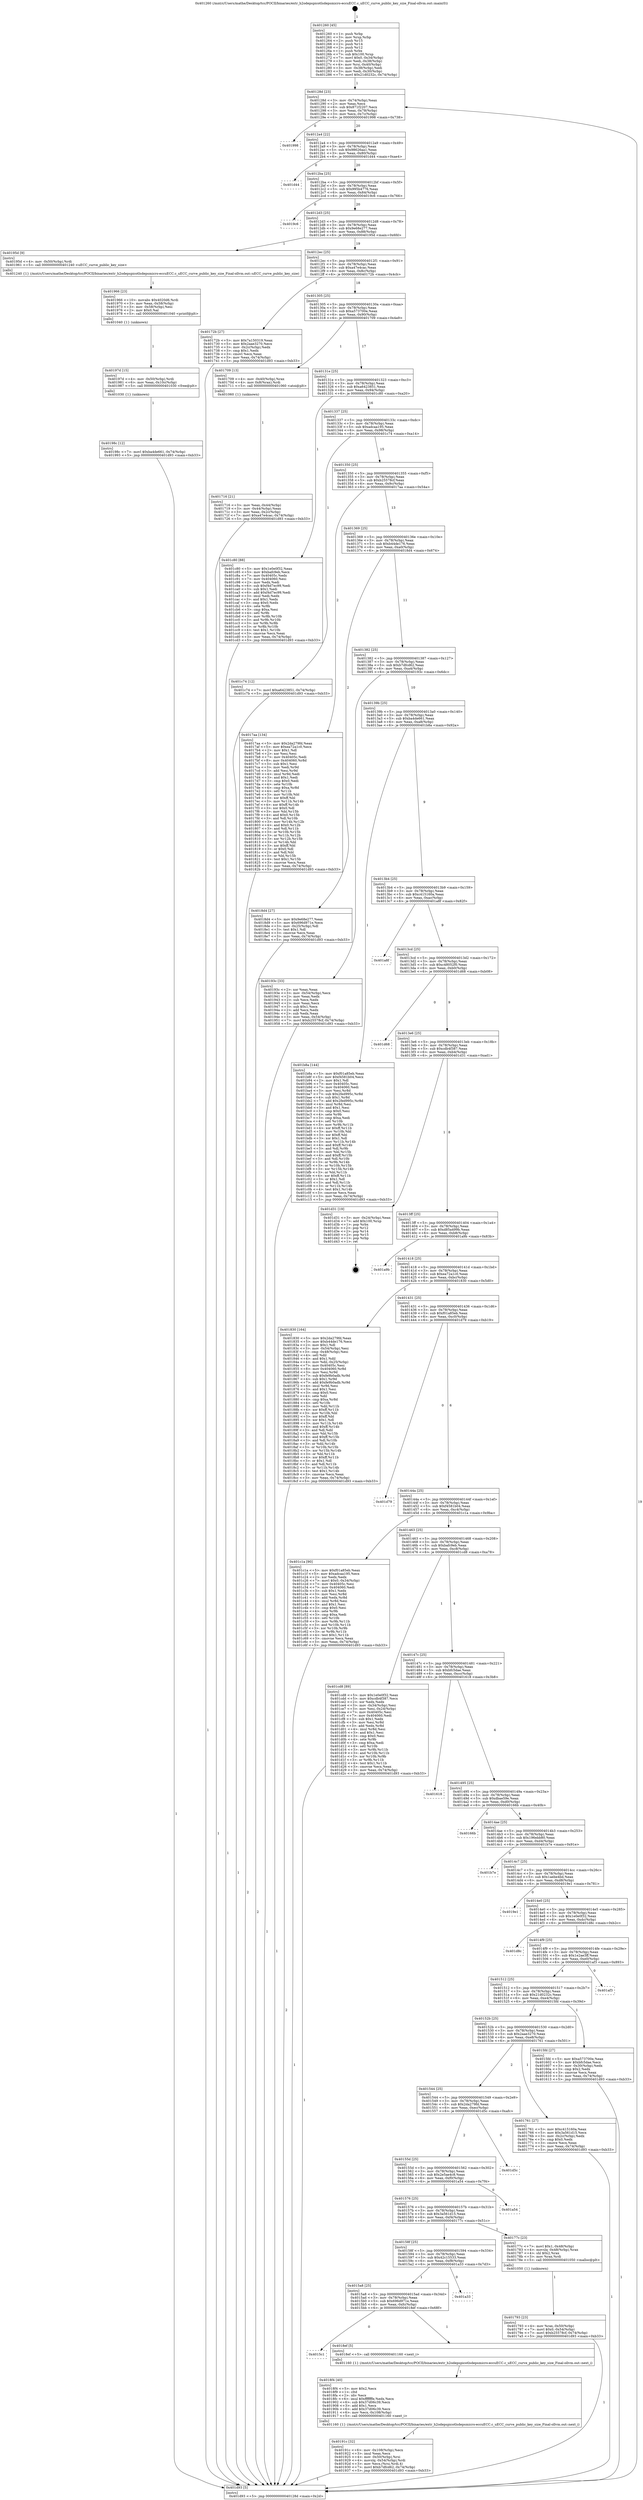 digraph "0x401260" {
  label = "0x401260 (/mnt/c/Users/mathe/Desktop/tcc/POCII/binaries/extr_h2odepspicotlsdepsmicro-eccuECC.c_uECC_curve_public_key_size_Final-ollvm.out::main(0))"
  labelloc = "t"
  node[shape=record]

  Entry [label="",width=0.3,height=0.3,shape=circle,fillcolor=black,style=filled]
  "0x40128d" [label="{
     0x40128d [23]\l
     | [instrs]\l
     &nbsp;&nbsp;0x40128d \<+3\>: mov -0x74(%rbp),%eax\l
     &nbsp;&nbsp;0x401290 \<+2\>: mov %eax,%ecx\l
     &nbsp;&nbsp;0x401292 \<+6\>: sub $0x871f2207,%ecx\l
     &nbsp;&nbsp;0x401298 \<+3\>: mov %eax,-0x78(%rbp)\l
     &nbsp;&nbsp;0x40129b \<+3\>: mov %ecx,-0x7c(%rbp)\l
     &nbsp;&nbsp;0x40129e \<+6\>: je 0000000000401998 \<main+0x738\>\l
  }"]
  "0x401998" [label="{
     0x401998\l
  }", style=dashed]
  "0x4012a4" [label="{
     0x4012a4 [22]\l
     | [instrs]\l
     &nbsp;&nbsp;0x4012a4 \<+5\>: jmp 00000000004012a9 \<main+0x49\>\l
     &nbsp;&nbsp;0x4012a9 \<+3\>: mov -0x78(%rbp),%eax\l
     &nbsp;&nbsp;0x4012ac \<+5\>: sub $0x98626aa1,%eax\l
     &nbsp;&nbsp;0x4012b1 \<+3\>: mov %eax,-0x80(%rbp)\l
     &nbsp;&nbsp;0x4012b4 \<+6\>: je 0000000000401d44 \<main+0xae4\>\l
  }"]
  Exit [label="",width=0.3,height=0.3,shape=circle,fillcolor=black,style=filled,peripheries=2]
  "0x401d44" [label="{
     0x401d44\l
  }", style=dashed]
  "0x4012ba" [label="{
     0x4012ba [25]\l
     | [instrs]\l
     &nbsp;&nbsp;0x4012ba \<+5\>: jmp 00000000004012bf \<main+0x5f\>\l
     &nbsp;&nbsp;0x4012bf \<+3\>: mov -0x78(%rbp),%eax\l
     &nbsp;&nbsp;0x4012c2 \<+5\>: sub $0x995b4776,%eax\l
     &nbsp;&nbsp;0x4012c7 \<+6\>: mov %eax,-0x84(%rbp)\l
     &nbsp;&nbsp;0x4012cd \<+6\>: je 00000000004019c6 \<main+0x766\>\l
  }"]
  "0x40198c" [label="{
     0x40198c [12]\l
     | [instrs]\l
     &nbsp;&nbsp;0x40198c \<+7\>: movl $0xba4de661,-0x74(%rbp)\l
     &nbsp;&nbsp;0x401993 \<+5\>: jmp 0000000000401d93 \<main+0xb33\>\l
  }"]
  "0x4019c6" [label="{
     0x4019c6\l
  }", style=dashed]
  "0x4012d3" [label="{
     0x4012d3 [25]\l
     | [instrs]\l
     &nbsp;&nbsp;0x4012d3 \<+5\>: jmp 00000000004012d8 \<main+0x78\>\l
     &nbsp;&nbsp;0x4012d8 \<+3\>: mov -0x78(%rbp),%eax\l
     &nbsp;&nbsp;0x4012db \<+5\>: sub $0x9e68e277,%eax\l
     &nbsp;&nbsp;0x4012e0 \<+6\>: mov %eax,-0x88(%rbp)\l
     &nbsp;&nbsp;0x4012e6 \<+6\>: je 000000000040195d \<main+0x6fd\>\l
  }"]
  "0x40197d" [label="{
     0x40197d [15]\l
     | [instrs]\l
     &nbsp;&nbsp;0x40197d \<+4\>: mov -0x50(%rbp),%rdi\l
     &nbsp;&nbsp;0x401981 \<+6\>: mov %eax,-0x10c(%rbp)\l
     &nbsp;&nbsp;0x401987 \<+5\>: call 0000000000401030 \<free@plt\>\l
     | [calls]\l
     &nbsp;&nbsp;0x401030 \{1\} (unknown)\l
  }"]
  "0x40195d" [label="{
     0x40195d [9]\l
     | [instrs]\l
     &nbsp;&nbsp;0x40195d \<+4\>: mov -0x50(%rbp),%rdi\l
     &nbsp;&nbsp;0x401961 \<+5\>: call 0000000000401240 \<uECC_curve_public_key_size\>\l
     | [calls]\l
     &nbsp;&nbsp;0x401240 \{1\} (/mnt/c/Users/mathe/Desktop/tcc/POCII/binaries/extr_h2odepspicotlsdepsmicro-eccuECC.c_uECC_curve_public_key_size_Final-ollvm.out::uECC_curve_public_key_size)\l
  }"]
  "0x4012ec" [label="{
     0x4012ec [25]\l
     | [instrs]\l
     &nbsp;&nbsp;0x4012ec \<+5\>: jmp 00000000004012f1 \<main+0x91\>\l
     &nbsp;&nbsp;0x4012f1 \<+3\>: mov -0x78(%rbp),%eax\l
     &nbsp;&nbsp;0x4012f4 \<+5\>: sub $0xa47e4cac,%eax\l
     &nbsp;&nbsp;0x4012f9 \<+6\>: mov %eax,-0x8c(%rbp)\l
     &nbsp;&nbsp;0x4012ff \<+6\>: je 000000000040172b \<main+0x4cb\>\l
  }"]
  "0x401966" [label="{
     0x401966 [23]\l
     | [instrs]\l
     &nbsp;&nbsp;0x401966 \<+10\>: movabs $0x4020d6,%rdi\l
     &nbsp;&nbsp;0x401970 \<+3\>: mov %eax,-0x58(%rbp)\l
     &nbsp;&nbsp;0x401973 \<+3\>: mov -0x58(%rbp),%esi\l
     &nbsp;&nbsp;0x401976 \<+2\>: mov $0x0,%al\l
     &nbsp;&nbsp;0x401978 \<+5\>: call 0000000000401040 \<printf@plt\>\l
     | [calls]\l
     &nbsp;&nbsp;0x401040 \{1\} (unknown)\l
  }"]
  "0x40172b" [label="{
     0x40172b [27]\l
     | [instrs]\l
     &nbsp;&nbsp;0x40172b \<+5\>: mov $0x7a150319,%eax\l
     &nbsp;&nbsp;0x401730 \<+5\>: mov $0x2aae3270,%ecx\l
     &nbsp;&nbsp;0x401735 \<+3\>: mov -0x2c(%rbp),%edx\l
     &nbsp;&nbsp;0x401738 \<+3\>: cmp $0x1,%edx\l
     &nbsp;&nbsp;0x40173b \<+3\>: cmovl %ecx,%eax\l
     &nbsp;&nbsp;0x40173e \<+3\>: mov %eax,-0x74(%rbp)\l
     &nbsp;&nbsp;0x401741 \<+5\>: jmp 0000000000401d93 \<main+0xb33\>\l
  }"]
  "0x401305" [label="{
     0x401305 [25]\l
     | [instrs]\l
     &nbsp;&nbsp;0x401305 \<+5\>: jmp 000000000040130a \<main+0xaa\>\l
     &nbsp;&nbsp;0x40130a \<+3\>: mov -0x78(%rbp),%eax\l
     &nbsp;&nbsp;0x40130d \<+5\>: sub $0xa573700e,%eax\l
     &nbsp;&nbsp;0x401312 \<+6\>: mov %eax,-0x90(%rbp)\l
     &nbsp;&nbsp;0x401318 \<+6\>: je 0000000000401709 \<main+0x4a9\>\l
  }"]
  "0x40191c" [label="{
     0x40191c [32]\l
     | [instrs]\l
     &nbsp;&nbsp;0x40191c \<+6\>: mov -0x108(%rbp),%ecx\l
     &nbsp;&nbsp;0x401922 \<+3\>: imul %eax,%ecx\l
     &nbsp;&nbsp;0x401925 \<+4\>: mov -0x50(%rbp),%rsi\l
     &nbsp;&nbsp;0x401929 \<+4\>: movslq -0x54(%rbp),%rdi\l
     &nbsp;&nbsp;0x40192d \<+3\>: mov %ecx,(%rsi,%rdi,4)\l
     &nbsp;&nbsp;0x401930 \<+7\>: movl $0xb7dfcd62,-0x74(%rbp)\l
     &nbsp;&nbsp;0x401937 \<+5\>: jmp 0000000000401d93 \<main+0xb33\>\l
  }"]
  "0x401709" [label="{
     0x401709 [13]\l
     | [instrs]\l
     &nbsp;&nbsp;0x401709 \<+4\>: mov -0x40(%rbp),%rax\l
     &nbsp;&nbsp;0x40170d \<+4\>: mov 0x8(%rax),%rdi\l
     &nbsp;&nbsp;0x401711 \<+5\>: call 0000000000401060 \<atoi@plt\>\l
     | [calls]\l
     &nbsp;&nbsp;0x401060 \{1\} (unknown)\l
  }"]
  "0x40131e" [label="{
     0x40131e [25]\l
     | [instrs]\l
     &nbsp;&nbsp;0x40131e \<+5\>: jmp 0000000000401323 \<main+0xc3\>\l
     &nbsp;&nbsp;0x401323 \<+3\>: mov -0x78(%rbp),%eax\l
     &nbsp;&nbsp;0x401326 \<+5\>: sub $0xa6423851,%eax\l
     &nbsp;&nbsp;0x40132b \<+6\>: mov %eax,-0x94(%rbp)\l
     &nbsp;&nbsp;0x401331 \<+6\>: je 0000000000401c80 \<main+0xa20\>\l
  }"]
  "0x4018f4" [label="{
     0x4018f4 [40]\l
     | [instrs]\l
     &nbsp;&nbsp;0x4018f4 \<+5\>: mov $0x2,%ecx\l
     &nbsp;&nbsp;0x4018f9 \<+1\>: cltd\l
     &nbsp;&nbsp;0x4018fa \<+2\>: idiv %ecx\l
     &nbsp;&nbsp;0x4018fc \<+6\>: imul $0xfffffffe,%edx,%ecx\l
     &nbsp;&nbsp;0x401902 \<+6\>: sub $0x37d06c39,%ecx\l
     &nbsp;&nbsp;0x401908 \<+3\>: add $0x1,%ecx\l
     &nbsp;&nbsp;0x40190b \<+6\>: add $0x37d06c39,%ecx\l
     &nbsp;&nbsp;0x401911 \<+6\>: mov %ecx,-0x108(%rbp)\l
     &nbsp;&nbsp;0x401917 \<+5\>: call 0000000000401160 \<next_i\>\l
     | [calls]\l
     &nbsp;&nbsp;0x401160 \{1\} (/mnt/c/Users/mathe/Desktop/tcc/POCII/binaries/extr_h2odepspicotlsdepsmicro-eccuECC.c_uECC_curve_public_key_size_Final-ollvm.out::next_i)\l
  }"]
  "0x401c80" [label="{
     0x401c80 [88]\l
     | [instrs]\l
     &nbsp;&nbsp;0x401c80 \<+5\>: mov $0x1e0e0f32,%eax\l
     &nbsp;&nbsp;0x401c85 \<+5\>: mov $0xbafc9eb,%ecx\l
     &nbsp;&nbsp;0x401c8a \<+7\>: mov 0x40405c,%edx\l
     &nbsp;&nbsp;0x401c91 \<+7\>: mov 0x404060,%esi\l
     &nbsp;&nbsp;0x401c98 \<+2\>: mov %edx,%edi\l
     &nbsp;&nbsp;0x401c9a \<+6\>: sub $0xf4d7ec99,%edi\l
     &nbsp;&nbsp;0x401ca0 \<+3\>: sub $0x1,%edi\l
     &nbsp;&nbsp;0x401ca3 \<+6\>: add $0xf4d7ec99,%edi\l
     &nbsp;&nbsp;0x401ca9 \<+3\>: imul %edi,%edx\l
     &nbsp;&nbsp;0x401cac \<+3\>: and $0x1,%edx\l
     &nbsp;&nbsp;0x401caf \<+3\>: cmp $0x0,%edx\l
     &nbsp;&nbsp;0x401cb2 \<+4\>: sete %r8b\l
     &nbsp;&nbsp;0x401cb6 \<+3\>: cmp $0xa,%esi\l
     &nbsp;&nbsp;0x401cb9 \<+4\>: setl %r9b\l
     &nbsp;&nbsp;0x401cbd \<+3\>: mov %r8b,%r10b\l
     &nbsp;&nbsp;0x401cc0 \<+3\>: and %r9b,%r10b\l
     &nbsp;&nbsp;0x401cc3 \<+3\>: xor %r9b,%r8b\l
     &nbsp;&nbsp;0x401cc6 \<+3\>: or %r8b,%r10b\l
     &nbsp;&nbsp;0x401cc9 \<+4\>: test $0x1,%r10b\l
     &nbsp;&nbsp;0x401ccd \<+3\>: cmovne %ecx,%eax\l
     &nbsp;&nbsp;0x401cd0 \<+3\>: mov %eax,-0x74(%rbp)\l
     &nbsp;&nbsp;0x401cd3 \<+5\>: jmp 0000000000401d93 \<main+0xb33\>\l
  }"]
  "0x401337" [label="{
     0x401337 [25]\l
     | [instrs]\l
     &nbsp;&nbsp;0x401337 \<+5\>: jmp 000000000040133c \<main+0xdc\>\l
     &nbsp;&nbsp;0x40133c \<+3\>: mov -0x78(%rbp),%eax\l
     &nbsp;&nbsp;0x40133f \<+5\>: sub $0xadcaa195,%eax\l
     &nbsp;&nbsp;0x401344 \<+6\>: mov %eax,-0x98(%rbp)\l
     &nbsp;&nbsp;0x40134a \<+6\>: je 0000000000401c74 \<main+0xa14\>\l
  }"]
  "0x4015c1" [label="{
     0x4015c1\l
  }", style=dashed]
  "0x401c74" [label="{
     0x401c74 [12]\l
     | [instrs]\l
     &nbsp;&nbsp;0x401c74 \<+7\>: movl $0xa6423851,-0x74(%rbp)\l
     &nbsp;&nbsp;0x401c7b \<+5\>: jmp 0000000000401d93 \<main+0xb33\>\l
  }"]
  "0x401350" [label="{
     0x401350 [25]\l
     | [instrs]\l
     &nbsp;&nbsp;0x401350 \<+5\>: jmp 0000000000401355 \<main+0xf5\>\l
     &nbsp;&nbsp;0x401355 \<+3\>: mov -0x78(%rbp),%eax\l
     &nbsp;&nbsp;0x401358 \<+5\>: sub $0xb25578cf,%eax\l
     &nbsp;&nbsp;0x40135d \<+6\>: mov %eax,-0x9c(%rbp)\l
     &nbsp;&nbsp;0x401363 \<+6\>: je 00000000004017aa \<main+0x54a\>\l
  }"]
  "0x4018ef" [label="{
     0x4018ef [5]\l
     | [instrs]\l
     &nbsp;&nbsp;0x4018ef \<+5\>: call 0000000000401160 \<next_i\>\l
     | [calls]\l
     &nbsp;&nbsp;0x401160 \{1\} (/mnt/c/Users/mathe/Desktop/tcc/POCII/binaries/extr_h2odepspicotlsdepsmicro-eccuECC.c_uECC_curve_public_key_size_Final-ollvm.out::next_i)\l
  }"]
  "0x4017aa" [label="{
     0x4017aa [134]\l
     | [instrs]\l
     &nbsp;&nbsp;0x4017aa \<+5\>: mov $0x2da279fd,%eax\l
     &nbsp;&nbsp;0x4017af \<+5\>: mov $0xea72a1c0,%ecx\l
     &nbsp;&nbsp;0x4017b4 \<+2\>: mov $0x1,%dl\l
     &nbsp;&nbsp;0x4017b6 \<+2\>: xor %esi,%esi\l
     &nbsp;&nbsp;0x4017b8 \<+7\>: mov 0x40405c,%edi\l
     &nbsp;&nbsp;0x4017bf \<+8\>: mov 0x404060,%r8d\l
     &nbsp;&nbsp;0x4017c7 \<+3\>: sub $0x1,%esi\l
     &nbsp;&nbsp;0x4017ca \<+3\>: mov %edi,%r9d\l
     &nbsp;&nbsp;0x4017cd \<+3\>: add %esi,%r9d\l
     &nbsp;&nbsp;0x4017d0 \<+4\>: imul %r9d,%edi\l
     &nbsp;&nbsp;0x4017d4 \<+3\>: and $0x1,%edi\l
     &nbsp;&nbsp;0x4017d7 \<+3\>: cmp $0x0,%edi\l
     &nbsp;&nbsp;0x4017da \<+4\>: sete %r10b\l
     &nbsp;&nbsp;0x4017de \<+4\>: cmp $0xa,%r8d\l
     &nbsp;&nbsp;0x4017e2 \<+4\>: setl %r11b\l
     &nbsp;&nbsp;0x4017e6 \<+3\>: mov %r10b,%bl\l
     &nbsp;&nbsp;0x4017e9 \<+3\>: xor $0xff,%bl\l
     &nbsp;&nbsp;0x4017ec \<+3\>: mov %r11b,%r14b\l
     &nbsp;&nbsp;0x4017ef \<+4\>: xor $0xff,%r14b\l
     &nbsp;&nbsp;0x4017f3 \<+3\>: xor $0x0,%dl\l
     &nbsp;&nbsp;0x4017f6 \<+3\>: mov %bl,%r15b\l
     &nbsp;&nbsp;0x4017f9 \<+4\>: and $0x0,%r15b\l
     &nbsp;&nbsp;0x4017fd \<+3\>: and %dl,%r10b\l
     &nbsp;&nbsp;0x401800 \<+3\>: mov %r14b,%r12b\l
     &nbsp;&nbsp;0x401803 \<+4\>: and $0x0,%r12b\l
     &nbsp;&nbsp;0x401807 \<+3\>: and %dl,%r11b\l
     &nbsp;&nbsp;0x40180a \<+3\>: or %r10b,%r15b\l
     &nbsp;&nbsp;0x40180d \<+3\>: or %r11b,%r12b\l
     &nbsp;&nbsp;0x401810 \<+3\>: xor %r12b,%r15b\l
     &nbsp;&nbsp;0x401813 \<+3\>: or %r14b,%bl\l
     &nbsp;&nbsp;0x401816 \<+3\>: xor $0xff,%bl\l
     &nbsp;&nbsp;0x401819 \<+3\>: or $0x0,%dl\l
     &nbsp;&nbsp;0x40181c \<+2\>: and %dl,%bl\l
     &nbsp;&nbsp;0x40181e \<+3\>: or %bl,%r15b\l
     &nbsp;&nbsp;0x401821 \<+4\>: test $0x1,%r15b\l
     &nbsp;&nbsp;0x401825 \<+3\>: cmovne %ecx,%eax\l
     &nbsp;&nbsp;0x401828 \<+3\>: mov %eax,-0x74(%rbp)\l
     &nbsp;&nbsp;0x40182b \<+5\>: jmp 0000000000401d93 \<main+0xb33\>\l
  }"]
  "0x401369" [label="{
     0x401369 [25]\l
     | [instrs]\l
     &nbsp;&nbsp;0x401369 \<+5\>: jmp 000000000040136e \<main+0x10e\>\l
     &nbsp;&nbsp;0x40136e \<+3\>: mov -0x78(%rbp),%eax\l
     &nbsp;&nbsp;0x401371 \<+5\>: sub $0xb44de176,%eax\l
     &nbsp;&nbsp;0x401376 \<+6\>: mov %eax,-0xa0(%rbp)\l
     &nbsp;&nbsp;0x40137c \<+6\>: je 00000000004018d4 \<main+0x674\>\l
  }"]
  "0x4015a8" [label="{
     0x4015a8 [25]\l
     | [instrs]\l
     &nbsp;&nbsp;0x4015a8 \<+5\>: jmp 00000000004015ad \<main+0x34d\>\l
     &nbsp;&nbsp;0x4015ad \<+3\>: mov -0x78(%rbp),%eax\l
     &nbsp;&nbsp;0x4015b0 \<+5\>: sub $0x696d971e,%eax\l
     &nbsp;&nbsp;0x4015b5 \<+6\>: mov %eax,-0xfc(%rbp)\l
     &nbsp;&nbsp;0x4015bb \<+6\>: je 00000000004018ef \<main+0x68f\>\l
  }"]
  "0x4018d4" [label="{
     0x4018d4 [27]\l
     | [instrs]\l
     &nbsp;&nbsp;0x4018d4 \<+5\>: mov $0x9e68e277,%eax\l
     &nbsp;&nbsp;0x4018d9 \<+5\>: mov $0x696d971e,%ecx\l
     &nbsp;&nbsp;0x4018de \<+3\>: mov -0x25(%rbp),%dl\l
     &nbsp;&nbsp;0x4018e1 \<+3\>: test $0x1,%dl\l
     &nbsp;&nbsp;0x4018e4 \<+3\>: cmovne %ecx,%eax\l
     &nbsp;&nbsp;0x4018e7 \<+3\>: mov %eax,-0x74(%rbp)\l
     &nbsp;&nbsp;0x4018ea \<+5\>: jmp 0000000000401d93 \<main+0xb33\>\l
  }"]
  "0x401382" [label="{
     0x401382 [25]\l
     | [instrs]\l
     &nbsp;&nbsp;0x401382 \<+5\>: jmp 0000000000401387 \<main+0x127\>\l
     &nbsp;&nbsp;0x401387 \<+3\>: mov -0x78(%rbp),%eax\l
     &nbsp;&nbsp;0x40138a \<+5\>: sub $0xb7dfcd62,%eax\l
     &nbsp;&nbsp;0x40138f \<+6\>: mov %eax,-0xa4(%rbp)\l
     &nbsp;&nbsp;0x401395 \<+6\>: je 000000000040193c \<main+0x6dc\>\l
  }"]
  "0x401a33" [label="{
     0x401a33\l
  }", style=dashed]
  "0x40193c" [label="{
     0x40193c [33]\l
     | [instrs]\l
     &nbsp;&nbsp;0x40193c \<+2\>: xor %eax,%eax\l
     &nbsp;&nbsp;0x40193e \<+3\>: mov -0x54(%rbp),%ecx\l
     &nbsp;&nbsp;0x401941 \<+2\>: mov %eax,%edx\l
     &nbsp;&nbsp;0x401943 \<+2\>: sub %ecx,%edx\l
     &nbsp;&nbsp;0x401945 \<+2\>: mov %eax,%ecx\l
     &nbsp;&nbsp;0x401947 \<+3\>: sub $0x1,%ecx\l
     &nbsp;&nbsp;0x40194a \<+2\>: add %ecx,%edx\l
     &nbsp;&nbsp;0x40194c \<+2\>: sub %edx,%eax\l
     &nbsp;&nbsp;0x40194e \<+3\>: mov %eax,-0x54(%rbp)\l
     &nbsp;&nbsp;0x401951 \<+7\>: movl $0xb25578cf,-0x74(%rbp)\l
     &nbsp;&nbsp;0x401958 \<+5\>: jmp 0000000000401d93 \<main+0xb33\>\l
  }"]
  "0x40139b" [label="{
     0x40139b [25]\l
     | [instrs]\l
     &nbsp;&nbsp;0x40139b \<+5\>: jmp 00000000004013a0 \<main+0x140\>\l
     &nbsp;&nbsp;0x4013a0 \<+3\>: mov -0x78(%rbp),%eax\l
     &nbsp;&nbsp;0x4013a3 \<+5\>: sub $0xba4de661,%eax\l
     &nbsp;&nbsp;0x4013a8 \<+6\>: mov %eax,-0xa8(%rbp)\l
     &nbsp;&nbsp;0x4013ae \<+6\>: je 0000000000401b8a \<main+0x92a\>\l
  }"]
  "0x401793" [label="{
     0x401793 [23]\l
     | [instrs]\l
     &nbsp;&nbsp;0x401793 \<+4\>: mov %rax,-0x50(%rbp)\l
     &nbsp;&nbsp;0x401797 \<+7\>: movl $0x0,-0x54(%rbp)\l
     &nbsp;&nbsp;0x40179e \<+7\>: movl $0xb25578cf,-0x74(%rbp)\l
     &nbsp;&nbsp;0x4017a5 \<+5\>: jmp 0000000000401d93 \<main+0xb33\>\l
  }"]
  "0x401b8a" [label="{
     0x401b8a [144]\l
     | [instrs]\l
     &nbsp;&nbsp;0x401b8a \<+5\>: mov $0xf01a85eb,%eax\l
     &nbsp;&nbsp;0x401b8f \<+5\>: mov $0xf4581b04,%ecx\l
     &nbsp;&nbsp;0x401b94 \<+2\>: mov $0x1,%dl\l
     &nbsp;&nbsp;0x401b96 \<+7\>: mov 0x40405c,%esi\l
     &nbsp;&nbsp;0x401b9d \<+7\>: mov 0x404060,%edi\l
     &nbsp;&nbsp;0x401ba4 \<+3\>: mov %esi,%r8d\l
     &nbsp;&nbsp;0x401ba7 \<+7\>: sub $0x2fed995c,%r8d\l
     &nbsp;&nbsp;0x401bae \<+4\>: sub $0x1,%r8d\l
     &nbsp;&nbsp;0x401bb2 \<+7\>: add $0x2fed995c,%r8d\l
     &nbsp;&nbsp;0x401bb9 \<+4\>: imul %r8d,%esi\l
     &nbsp;&nbsp;0x401bbd \<+3\>: and $0x1,%esi\l
     &nbsp;&nbsp;0x401bc0 \<+3\>: cmp $0x0,%esi\l
     &nbsp;&nbsp;0x401bc3 \<+4\>: sete %r9b\l
     &nbsp;&nbsp;0x401bc7 \<+3\>: cmp $0xa,%edi\l
     &nbsp;&nbsp;0x401bca \<+4\>: setl %r10b\l
     &nbsp;&nbsp;0x401bce \<+3\>: mov %r9b,%r11b\l
     &nbsp;&nbsp;0x401bd1 \<+4\>: xor $0xff,%r11b\l
     &nbsp;&nbsp;0x401bd5 \<+3\>: mov %r10b,%bl\l
     &nbsp;&nbsp;0x401bd8 \<+3\>: xor $0xff,%bl\l
     &nbsp;&nbsp;0x401bdb \<+3\>: xor $0x1,%dl\l
     &nbsp;&nbsp;0x401bde \<+3\>: mov %r11b,%r14b\l
     &nbsp;&nbsp;0x401be1 \<+4\>: and $0xff,%r14b\l
     &nbsp;&nbsp;0x401be5 \<+3\>: and %dl,%r9b\l
     &nbsp;&nbsp;0x401be8 \<+3\>: mov %bl,%r15b\l
     &nbsp;&nbsp;0x401beb \<+4\>: and $0xff,%r15b\l
     &nbsp;&nbsp;0x401bef \<+3\>: and %dl,%r10b\l
     &nbsp;&nbsp;0x401bf2 \<+3\>: or %r9b,%r14b\l
     &nbsp;&nbsp;0x401bf5 \<+3\>: or %r10b,%r15b\l
     &nbsp;&nbsp;0x401bf8 \<+3\>: xor %r15b,%r14b\l
     &nbsp;&nbsp;0x401bfb \<+3\>: or %bl,%r11b\l
     &nbsp;&nbsp;0x401bfe \<+4\>: xor $0xff,%r11b\l
     &nbsp;&nbsp;0x401c02 \<+3\>: or $0x1,%dl\l
     &nbsp;&nbsp;0x401c05 \<+3\>: and %dl,%r11b\l
     &nbsp;&nbsp;0x401c08 \<+3\>: or %r11b,%r14b\l
     &nbsp;&nbsp;0x401c0b \<+4\>: test $0x1,%r14b\l
     &nbsp;&nbsp;0x401c0f \<+3\>: cmovne %ecx,%eax\l
     &nbsp;&nbsp;0x401c12 \<+3\>: mov %eax,-0x74(%rbp)\l
     &nbsp;&nbsp;0x401c15 \<+5\>: jmp 0000000000401d93 \<main+0xb33\>\l
  }"]
  "0x4013b4" [label="{
     0x4013b4 [25]\l
     | [instrs]\l
     &nbsp;&nbsp;0x4013b4 \<+5\>: jmp 00000000004013b9 \<main+0x159\>\l
     &nbsp;&nbsp;0x4013b9 \<+3\>: mov -0x78(%rbp),%eax\l
     &nbsp;&nbsp;0x4013bc \<+5\>: sub $0xc415160a,%eax\l
     &nbsp;&nbsp;0x4013c1 \<+6\>: mov %eax,-0xac(%rbp)\l
     &nbsp;&nbsp;0x4013c7 \<+6\>: je 0000000000401a8f \<main+0x82f\>\l
  }"]
  "0x40158f" [label="{
     0x40158f [25]\l
     | [instrs]\l
     &nbsp;&nbsp;0x40158f \<+5\>: jmp 0000000000401594 \<main+0x334\>\l
     &nbsp;&nbsp;0x401594 \<+3\>: mov -0x78(%rbp),%eax\l
     &nbsp;&nbsp;0x401597 \<+5\>: sub $0x42c15533,%eax\l
     &nbsp;&nbsp;0x40159c \<+6\>: mov %eax,-0xf8(%rbp)\l
     &nbsp;&nbsp;0x4015a2 \<+6\>: je 0000000000401a33 \<main+0x7d3\>\l
  }"]
  "0x401a8f" [label="{
     0x401a8f\l
  }", style=dashed]
  "0x4013cd" [label="{
     0x4013cd [25]\l
     | [instrs]\l
     &nbsp;&nbsp;0x4013cd \<+5\>: jmp 00000000004013d2 \<main+0x172\>\l
     &nbsp;&nbsp;0x4013d2 \<+3\>: mov -0x78(%rbp),%eax\l
     &nbsp;&nbsp;0x4013d5 \<+5\>: sub $0xc48052f0,%eax\l
     &nbsp;&nbsp;0x4013da \<+6\>: mov %eax,-0xb0(%rbp)\l
     &nbsp;&nbsp;0x4013e0 \<+6\>: je 0000000000401d68 \<main+0xb08\>\l
  }"]
  "0x40177c" [label="{
     0x40177c [23]\l
     | [instrs]\l
     &nbsp;&nbsp;0x40177c \<+7\>: movl $0x1,-0x48(%rbp)\l
     &nbsp;&nbsp;0x401783 \<+4\>: movslq -0x48(%rbp),%rax\l
     &nbsp;&nbsp;0x401787 \<+4\>: shl $0x2,%rax\l
     &nbsp;&nbsp;0x40178b \<+3\>: mov %rax,%rdi\l
     &nbsp;&nbsp;0x40178e \<+5\>: call 0000000000401050 \<malloc@plt\>\l
     | [calls]\l
     &nbsp;&nbsp;0x401050 \{1\} (unknown)\l
  }"]
  "0x401d68" [label="{
     0x401d68\l
  }", style=dashed]
  "0x4013e6" [label="{
     0x4013e6 [25]\l
     | [instrs]\l
     &nbsp;&nbsp;0x4013e6 \<+5\>: jmp 00000000004013eb \<main+0x18b\>\l
     &nbsp;&nbsp;0x4013eb \<+3\>: mov -0x78(%rbp),%eax\l
     &nbsp;&nbsp;0x4013ee \<+5\>: sub $0xcdb4f387,%eax\l
     &nbsp;&nbsp;0x4013f3 \<+6\>: mov %eax,-0xb4(%rbp)\l
     &nbsp;&nbsp;0x4013f9 \<+6\>: je 0000000000401d31 \<main+0xad1\>\l
  }"]
  "0x401576" [label="{
     0x401576 [25]\l
     | [instrs]\l
     &nbsp;&nbsp;0x401576 \<+5\>: jmp 000000000040157b \<main+0x31b\>\l
     &nbsp;&nbsp;0x40157b \<+3\>: mov -0x78(%rbp),%eax\l
     &nbsp;&nbsp;0x40157e \<+5\>: sub $0x3a561d15,%eax\l
     &nbsp;&nbsp;0x401583 \<+6\>: mov %eax,-0xf4(%rbp)\l
     &nbsp;&nbsp;0x401589 \<+6\>: je 000000000040177c \<main+0x51c\>\l
  }"]
  "0x401d31" [label="{
     0x401d31 [19]\l
     | [instrs]\l
     &nbsp;&nbsp;0x401d31 \<+3\>: mov -0x24(%rbp),%eax\l
     &nbsp;&nbsp;0x401d34 \<+7\>: add $0x100,%rsp\l
     &nbsp;&nbsp;0x401d3b \<+1\>: pop %rbx\l
     &nbsp;&nbsp;0x401d3c \<+2\>: pop %r12\l
     &nbsp;&nbsp;0x401d3e \<+2\>: pop %r14\l
     &nbsp;&nbsp;0x401d40 \<+2\>: pop %r15\l
     &nbsp;&nbsp;0x401d42 \<+1\>: pop %rbp\l
     &nbsp;&nbsp;0x401d43 \<+1\>: ret\l
  }"]
  "0x4013ff" [label="{
     0x4013ff [25]\l
     | [instrs]\l
     &nbsp;&nbsp;0x4013ff \<+5\>: jmp 0000000000401404 \<main+0x1a4\>\l
     &nbsp;&nbsp;0x401404 \<+3\>: mov -0x78(%rbp),%eax\l
     &nbsp;&nbsp;0x401407 \<+5\>: sub $0xd85a499b,%eax\l
     &nbsp;&nbsp;0x40140c \<+6\>: mov %eax,-0xb8(%rbp)\l
     &nbsp;&nbsp;0x401412 \<+6\>: je 0000000000401a9b \<main+0x83b\>\l
  }"]
  "0x401a54" [label="{
     0x401a54\l
  }", style=dashed]
  "0x401a9b" [label="{
     0x401a9b\l
  }", style=dashed]
  "0x401418" [label="{
     0x401418 [25]\l
     | [instrs]\l
     &nbsp;&nbsp;0x401418 \<+5\>: jmp 000000000040141d \<main+0x1bd\>\l
     &nbsp;&nbsp;0x40141d \<+3\>: mov -0x78(%rbp),%eax\l
     &nbsp;&nbsp;0x401420 \<+5\>: sub $0xea72a1c0,%eax\l
     &nbsp;&nbsp;0x401425 \<+6\>: mov %eax,-0xbc(%rbp)\l
     &nbsp;&nbsp;0x40142b \<+6\>: je 0000000000401830 \<main+0x5d0\>\l
  }"]
  "0x40155d" [label="{
     0x40155d [25]\l
     | [instrs]\l
     &nbsp;&nbsp;0x40155d \<+5\>: jmp 0000000000401562 \<main+0x302\>\l
     &nbsp;&nbsp;0x401562 \<+3\>: mov -0x78(%rbp),%eax\l
     &nbsp;&nbsp;0x401565 \<+5\>: sub $0x2e5ae4c8,%eax\l
     &nbsp;&nbsp;0x40156a \<+6\>: mov %eax,-0xf0(%rbp)\l
     &nbsp;&nbsp;0x401570 \<+6\>: je 0000000000401a54 \<main+0x7f4\>\l
  }"]
  "0x401830" [label="{
     0x401830 [164]\l
     | [instrs]\l
     &nbsp;&nbsp;0x401830 \<+5\>: mov $0x2da279fd,%eax\l
     &nbsp;&nbsp;0x401835 \<+5\>: mov $0xb44de176,%ecx\l
     &nbsp;&nbsp;0x40183a \<+2\>: mov $0x1,%dl\l
     &nbsp;&nbsp;0x40183c \<+3\>: mov -0x54(%rbp),%esi\l
     &nbsp;&nbsp;0x40183f \<+3\>: cmp -0x48(%rbp),%esi\l
     &nbsp;&nbsp;0x401842 \<+4\>: setl %dil\l
     &nbsp;&nbsp;0x401846 \<+4\>: and $0x1,%dil\l
     &nbsp;&nbsp;0x40184a \<+4\>: mov %dil,-0x25(%rbp)\l
     &nbsp;&nbsp;0x40184e \<+7\>: mov 0x40405c,%esi\l
     &nbsp;&nbsp;0x401855 \<+8\>: mov 0x404060,%r8d\l
     &nbsp;&nbsp;0x40185d \<+3\>: mov %esi,%r9d\l
     &nbsp;&nbsp;0x401860 \<+7\>: sub $0xfe9b0adb,%r9d\l
     &nbsp;&nbsp;0x401867 \<+4\>: sub $0x1,%r9d\l
     &nbsp;&nbsp;0x40186b \<+7\>: add $0xfe9b0adb,%r9d\l
     &nbsp;&nbsp;0x401872 \<+4\>: imul %r9d,%esi\l
     &nbsp;&nbsp;0x401876 \<+3\>: and $0x1,%esi\l
     &nbsp;&nbsp;0x401879 \<+3\>: cmp $0x0,%esi\l
     &nbsp;&nbsp;0x40187c \<+4\>: sete %dil\l
     &nbsp;&nbsp;0x401880 \<+4\>: cmp $0xa,%r8d\l
     &nbsp;&nbsp;0x401884 \<+4\>: setl %r10b\l
     &nbsp;&nbsp;0x401888 \<+3\>: mov %dil,%r11b\l
     &nbsp;&nbsp;0x40188b \<+4\>: xor $0xff,%r11b\l
     &nbsp;&nbsp;0x40188f \<+3\>: mov %r10b,%bl\l
     &nbsp;&nbsp;0x401892 \<+3\>: xor $0xff,%bl\l
     &nbsp;&nbsp;0x401895 \<+3\>: xor $0x1,%dl\l
     &nbsp;&nbsp;0x401898 \<+3\>: mov %r11b,%r14b\l
     &nbsp;&nbsp;0x40189b \<+4\>: and $0xff,%r14b\l
     &nbsp;&nbsp;0x40189f \<+3\>: and %dl,%dil\l
     &nbsp;&nbsp;0x4018a2 \<+3\>: mov %bl,%r15b\l
     &nbsp;&nbsp;0x4018a5 \<+4\>: and $0xff,%r15b\l
     &nbsp;&nbsp;0x4018a9 \<+3\>: and %dl,%r10b\l
     &nbsp;&nbsp;0x4018ac \<+3\>: or %dil,%r14b\l
     &nbsp;&nbsp;0x4018af \<+3\>: or %r10b,%r15b\l
     &nbsp;&nbsp;0x4018b2 \<+3\>: xor %r15b,%r14b\l
     &nbsp;&nbsp;0x4018b5 \<+3\>: or %bl,%r11b\l
     &nbsp;&nbsp;0x4018b8 \<+4\>: xor $0xff,%r11b\l
     &nbsp;&nbsp;0x4018bc \<+3\>: or $0x1,%dl\l
     &nbsp;&nbsp;0x4018bf \<+3\>: and %dl,%r11b\l
     &nbsp;&nbsp;0x4018c2 \<+3\>: or %r11b,%r14b\l
     &nbsp;&nbsp;0x4018c5 \<+4\>: test $0x1,%r14b\l
     &nbsp;&nbsp;0x4018c9 \<+3\>: cmovne %ecx,%eax\l
     &nbsp;&nbsp;0x4018cc \<+3\>: mov %eax,-0x74(%rbp)\l
     &nbsp;&nbsp;0x4018cf \<+5\>: jmp 0000000000401d93 \<main+0xb33\>\l
  }"]
  "0x401431" [label="{
     0x401431 [25]\l
     | [instrs]\l
     &nbsp;&nbsp;0x401431 \<+5\>: jmp 0000000000401436 \<main+0x1d6\>\l
     &nbsp;&nbsp;0x401436 \<+3\>: mov -0x78(%rbp),%eax\l
     &nbsp;&nbsp;0x401439 \<+5\>: sub $0xf01a85eb,%eax\l
     &nbsp;&nbsp;0x40143e \<+6\>: mov %eax,-0xc0(%rbp)\l
     &nbsp;&nbsp;0x401444 \<+6\>: je 0000000000401d79 \<main+0xb19\>\l
  }"]
  "0x401d5c" [label="{
     0x401d5c\l
  }", style=dashed]
  "0x401d79" [label="{
     0x401d79\l
  }", style=dashed]
  "0x40144a" [label="{
     0x40144a [25]\l
     | [instrs]\l
     &nbsp;&nbsp;0x40144a \<+5\>: jmp 000000000040144f \<main+0x1ef\>\l
     &nbsp;&nbsp;0x40144f \<+3\>: mov -0x78(%rbp),%eax\l
     &nbsp;&nbsp;0x401452 \<+5\>: sub $0xf4581b04,%eax\l
     &nbsp;&nbsp;0x401457 \<+6\>: mov %eax,-0xc4(%rbp)\l
     &nbsp;&nbsp;0x40145d \<+6\>: je 0000000000401c1a \<main+0x9ba\>\l
  }"]
  "0x401544" [label="{
     0x401544 [25]\l
     | [instrs]\l
     &nbsp;&nbsp;0x401544 \<+5\>: jmp 0000000000401549 \<main+0x2e9\>\l
     &nbsp;&nbsp;0x401549 \<+3\>: mov -0x78(%rbp),%eax\l
     &nbsp;&nbsp;0x40154c \<+5\>: sub $0x2da279fd,%eax\l
     &nbsp;&nbsp;0x401551 \<+6\>: mov %eax,-0xec(%rbp)\l
     &nbsp;&nbsp;0x401557 \<+6\>: je 0000000000401d5c \<main+0xafc\>\l
  }"]
  "0x401c1a" [label="{
     0x401c1a [90]\l
     | [instrs]\l
     &nbsp;&nbsp;0x401c1a \<+5\>: mov $0xf01a85eb,%eax\l
     &nbsp;&nbsp;0x401c1f \<+5\>: mov $0xadcaa195,%ecx\l
     &nbsp;&nbsp;0x401c24 \<+2\>: xor %edx,%edx\l
     &nbsp;&nbsp;0x401c26 \<+7\>: movl $0x0,-0x34(%rbp)\l
     &nbsp;&nbsp;0x401c2d \<+7\>: mov 0x40405c,%esi\l
     &nbsp;&nbsp;0x401c34 \<+7\>: mov 0x404060,%edi\l
     &nbsp;&nbsp;0x401c3b \<+3\>: sub $0x1,%edx\l
     &nbsp;&nbsp;0x401c3e \<+3\>: mov %esi,%r8d\l
     &nbsp;&nbsp;0x401c41 \<+3\>: add %edx,%r8d\l
     &nbsp;&nbsp;0x401c44 \<+4\>: imul %r8d,%esi\l
     &nbsp;&nbsp;0x401c48 \<+3\>: and $0x1,%esi\l
     &nbsp;&nbsp;0x401c4b \<+3\>: cmp $0x0,%esi\l
     &nbsp;&nbsp;0x401c4e \<+4\>: sete %r9b\l
     &nbsp;&nbsp;0x401c52 \<+3\>: cmp $0xa,%edi\l
     &nbsp;&nbsp;0x401c55 \<+4\>: setl %r10b\l
     &nbsp;&nbsp;0x401c59 \<+3\>: mov %r9b,%r11b\l
     &nbsp;&nbsp;0x401c5c \<+3\>: and %r10b,%r11b\l
     &nbsp;&nbsp;0x401c5f \<+3\>: xor %r10b,%r9b\l
     &nbsp;&nbsp;0x401c62 \<+3\>: or %r9b,%r11b\l
     &nbsp;&nbsp;0x401c65 \<+4\>: test $0x1,%r11b\l
     &nbsp;&nbsp;0x401c69 \<+3\>: cmovne %ecx,%eax\l
     &nbsp;&nbsp;0x401c6c \<+3\>: mov %eax,-0x74(%rbp)\l
     &nbsp;&nbsp;0x401c6f \<+5\>: jmp 0000000000401d93 \<main+0xb33\>\l
  }"]
  "0x401463" [label="{
     0x401463 [25]\l
     | [instrs]\l
     &nbsp;&nbsp;0x401463 \<+5\>: jmp 0000000000401468 \<main+0x208\>\l
     &nbsp;&nbsp;0x401468 \<+3\>: mov -0x78(%rbp),%eax\l
     &nbsp;&nbsp;0x40146b \<+5\>: sub $0xbafc9eb,%eax\l
     &nbsp;&nbsp;0x401470 \<+6\>: mov %eax,-0xc8(%rbp)\l
     &nbsp;&nbsp;0x401476 \<+6\>: je 0000000000401cd8 \<main+0xa78\>\l
  }"]
  "0x401761" [label="{
     0x401761 [27]\l
     | [instrs]\l
     &nbsp;&nbsp;0x401761 \<+5\>: mov $0xc415160a,%eax\l
     &nbsp;&nbsp;0x401766 \<+5\>: mov $0x3a561d15,%ecx\l
     &nbsp;&nbsp;0x40176b \<+3\>: mov -0x2c(%rbp),%edx\l
     &nbsp;&nbsp;0x40176e \<+3\>: cmp $0x0,%edx\l
     &nbsp;&nbsp;0x401771 \<+3\>: cmove %ecx,%eax\l
     &nbsp;&nbsp;0x401774 \<+3\>: mov %eax,-0x74(%rbp)\l
     &nbsp;&nbsp;0x401777 \<+5\>: jmp 0000000000401d93 \<main+0xb33\>\l
  }"]
  "0x401cd8" [label="{
     0x401cd8 [89]\l
     | [instrs]\l
     &nbsp;&nbsp;0x401cd8 \<+5\>: mov $0x1e0e0f32,%eax\l
     &nbsp;&nbsp;0x401cdd \<+5\>: mov $0xcdb4f387,%ecx\l
     &nbsp;&nbsp;0x401ce2 \<+2\>: xor %edx,%edx\l
     &nbsp;&nbsp;0x401ce4 \<+3\>: mov -0x34(%rbp),%esi\l
     &nbsp;&nbsp;0x401ce7 \<+3\>: mov %esi,-0x24(%rbp)\l
     &nbsp;&nbsp;0x401cea \<+7\>: mov 0x40405c,%esi\l
     &nbsp;&nbsp;0x401cf1 \<+7\>: mov 0x404060,%edi\l
     &nbsp;&nbsp;0x401cf8 \<+3\>: sub $0x1,%edx\l
     &nbsp;&nbsp;0x401cfb \<+3\>: mov %esi,%r8d\l
     &nbsp;&nbsp;0x401cfe \<+3\>: add %edx,%r8d\l
     &nbsp;&nbsp;0x401d01 \<+4\>: imul %r8d,%esi\l
     &nbsp;&nbsp;0x401d05 \<+3\>: and $0x1,%esi\l
     &nbsp;&nbsp;0x401d08 \<+3\>: cmp $0x0,%esi\l
     &nbsp;&nbsp;0x401d0b \<+4\>: sete %r9b\l
     &nbsp;&nbsp;0x401d0f \<+3\>: cmp $0xa,%edi\l
     &nbsp;&nbsp;0x401d12 \<+4\>: setl %r10b\l
     &nbsp;&nbsp;0x401d16 \<+3\>: mov %r9b,%r11b\l
     &nbsp;&nbsp;0x401d19 \<+3\>: and %r10b,%r11b\l
     &nbsp;&nbsp;0x401d1c \<+3\>: xor %r10b,%r9b\l
     &nbsp;&nbsp;0x401d1f \<+3\>: or %r9b,%r11b\l
     &nbsp;&nbsp;0x401d22 \<+4\>: test $0x1,%r11b\l
     &nbsp;&nbsp;0x401d26 \<+3\>: cmovne %ecx,%eax\l
     &nbsp;&nbsp;0x401d29 \<+3\>: mov %eax,-0x74(%rbp)\l
     &nbsp;&nbsp;0x401d2c \<+5\>: jmp 0000000000401d93 \<main+0xb33\>\l
  }"]
  "0x40147c" [label="{
     0x40147c [25]\l
     | [instrs]\l
     &nbsp;&nbsp;0x40147c \<+5\>: jmp 0000000000401481 \<main+0x221\>\l
     &nbsp;&nbsp;0x401481 \<+3\>: mov -0x78(%rbp),%eax\l
     &nbsp;&nbsp;0x401484 \<+5\>: sub $0xbfc5dae,%eax\l
     &nbsp;&nbsp;0x401489 \<+6\>: mov %eax,-0xcc(%rbp)\l
     &nbsp;&nbsp;0x40148f \<+6\>: je 0000000000401618 \<main+0x3b8\>\l
  }"]
  "0x401716" [label="{
     0x401716 [21]\l
     | [instrs]\l
     &nbsp;&nbsp;0x401716 \<+3\>: mov %eax,-0x44(%rbp)\l
     &nbsp;&nbsp;0x401719 \<+3\>: mov -0x44(%rbp),%eax\l
     &nbsp;&nbsp;0x40171c \<+3\>: mov %eax,-0x2c(%rbp)\l
     &nbsp;&nbsp;0x40171f \<+7\>: movl $0xa47e4cac,-0x74(%rbp)\l
     &nbsp;&nbsp;0x401726 \<+5\>: jmp 0000000000401d93 \<main+0xb33\>\l
  }"]
  "0x401618" [label="{
     0x401618\l
  }", style=dashed]
  "0x401495" [label="{
     0x401495 [25]\l
     | [instrs]\l
     &nbsp;&nbsp;0x401495 \<+5\>: jmp 000000000040149a \<main+0x23a\>\l
     &nbsp;&nbsp;0x40149a \<+3\>: mov -0x78(%rbp),%eax\l
     &nbsp;&nbsp;0x40149d \<+5\>: sub $0xdbae59e,%eax\l
     &nbsp;&nbsp;0x4014a2 \<+6\>: mov %eax,-0xd0(%rbp)\l
     &nbsp;&nbsp;0x4014a8 \<+6\>: je 000000000040166b \<main+0x40b\>\l
  }"]
  "0x401260" [label="{
     0x401260 [45]\l
     | [instrs]\l
     &nbsp;&nbsp;0x401260 \<+1\>: push %rbp\l
     &nbsp;&nbsp;0x401261 \<+3\>: mov %rsp,%rbp\l
     &nbsp;&nbsp;0x401264 \<+2\>: push %r15\l
     &nbsp;&nbsp;0x401266 \<+2\>: push %r14\l
     &nbsp;&nbsp;0x401268 \<+2\>: push %r12\l
     &nbsp;&nbsp;0x40126a \<+1\>: push %rbx\l
     &nbsp;&nbsp;0x40126b \<+7\>: sub $0x100,%rsp\l
     &nbsp;&nbsp;0x401272 \<+7\>: movl $0x0,-0x34(%rbp)\l
     &nbsp;&nbsp;0x401279 \<+3\>: mov %edi,-0x38(%rbp)\l
     &nbsp;&nbsp;0x40127c \<+4\>: mov %rsi,-0x40(%rbp)\l
     &nbsp;&nbsp;0x401280 \<+3\>: mov -0x38(%rbp),%edi\l
     &nbsp;&nbsp;0x401283 \<+3\>: mov %edi,-0x30(%rbp)\l
     &nbsp;&nbsp;0x401286 \<+7\>: movl $0x21d0232c,-0x74(%rbp)\l
  }"]
  "0x40166b" [label="{
     0x40166b\l
  }", style=dashed]
  "0x4014ae" [label="{
     0x4014ae [25]\l
     | [instrs]\l
     &nbsp;&nbsp;0x4014ae \<+5\>: jmp 00000000004014b3 \<main+0x253\>\l
     &nbsp;&nbsp;0x4014b3 \<+3\>: mov -0x78(%rbp),%eax\l
     &nbsp;&nbsp;0x4014b6 \<+5\>: sub $0x196ebb80,%eax\l
     &nbsp;&nbsp;0x4014bb \<+6\>: mov %eax,-0xd4(%rbp)\l
     &nbsp;&nbsp;0x4014c1 \<+6\>: je 0000000000401b7e \<main+0x91e\>\l
  }"]
  "0x401d93" [label="{
     0x401d93 [5]\l
     | [instrs]\l
     &nbsp;&nbsp;0x401d93 \<+5\>: jmp 000000000040128d \<main+0x2d\>\l
  }"]
  "0x401b7e" [label="{
     0x401b7e\l
  }", style=dashed]
  "0x4014c7" [label="{
     0x4014c7 [25]\l
     | [instrs]\l
     &nbsp;&nbsp;0x4014c7 \<+5\>: jmp 00000000004014cc \<main+0x26c\>\l
     &nbsp;&nbsp;0x4014cc \<+3\>: mov -0x78(%rbp),%eax\l
     &nbsp;&nbsp;0x4014cf \<+5\>: sub $0x1aebe4bd,%eax\l
     &nbsp;&nbsp;0x4014d4 \<+6\>: mov %eax,-0xd8(%rbp)\l
     &nbsp;&nbsp;0x4014da \<+6\>: je 00000000004019e1 \<main+0x781\>\l
  }"]
  "0x40152b" [label="{
     0x40152b [25]\l
     | [instrs]\l
     &nbsp;&nbsp;0x40152b \<+5\>: jmp 0000000000401530 \<main+0x2d0\>\l
     &nbsp;&nbsp;0x401530 \<+3\>: mov -0x78(%rbp),%eax\l
     &nbsp;&nbsp;0x401533 \<+5\>: sub $0x2aae3270,%eax\l
     &nbsp;&nbsp;0x401538 \<+6\>: mov %eax,-0xe8(%rbp)\l
     &nbsp;&nbsp;0x40153e \<+6\>: je 0000000000401761 \<main+0x501\>\l
  }"]
  "0x4019e1" [label="{
     0x4019e1\l
  }", style=dashed]
  "0x4014e0" [label="{
     0x4014e0 [25]\l
     | [instrs]\l
     &nbsp;&nbsp;0x4014e0 \<+5\>: jmp 00000000004014e5 \<main+0x285\>\l
     &nbsp;&nbsp;0x4014e5 \<+3\>: mov -0x78(%rbp),%eax\l
     &nbsp;&nbsp;0x4014e8 \<+5\>: sub $0x1e0e0f32,%eax\l
     &nbsp;&nbsp;0x4014ed \<+6\>: mov %eax,-0xdc(%rbp)\l
     &nbsp;&nbsp;0x4014f3 \<+6\>: je 0000000000401d8c \<main+0xb2c\>\l
  }"]
  "0x4015fd" [label="{
     0x4015fd [27]\l
     | [instrs]\l
     &nbsp;&nbsp;0x4015fd \<+5\>: mov $0xa573700e,%eax\l
     &nbsp;&nbsp;0x401602 \<+5\>: mov $0xbfc5dae,%ecx\l
     &nbsp;&nbsp;0x401607 \<+3\>: mov -0x30(%rbp),%edx\l
     &nbsp;&nbsp;0x40160a \<+3\>: cmp $0x2,%edx\l
     &nbsp;&nbsp;0x40160d \<+3\>: cmovne %ecx,%eax\l
     &nbsp;&nbsp;0x401610 \<+3\>: mov %eax,-0x74(%rbp)\l
     &nbsp;&nbsp;0x401613 \<+5\>: jmp 0000000000401d93 \<main+0xb33\>\l
  }"]
  "0x401d8c" [label="{
     0x401d8c\l
  }", style=dashed]
  "0x4014f9" [label="{
     0x4014f9 [25]\l
     | [instrs]\l
     &nbsp;&nbsp;0x4014f9 \<+5\>: jmp 00000000004014fe \<main+0x29e\>\l
     &nbsp;&nbsp;0x4014fe \<+3\>: mov -0x78(%rbp),%eax\l
     &nbsp;&nbsp;0x401501 \<+5\>: sub $0x1e2ae3ff,%eax\l
     &nbsp;&nbsp;0x401506 \<+6\>: mov %eax,-0xe0(%rbp)\l
     &nbsp;&nbsp;0x40150c \<+6\>: je 0000000000401af3 \<main+0x893\>\l
  }"]
  "0x401512" [label="{
     0x401512 [25]\l
     | [instrs]\l
     &nbsp;&nbsp;0x401512 \<+5\>: jmp 0000000000401517 \<main+0x2b7\>\l
     &nbsp;&nbsp;0x401517 \<+3\>: mov -0x78(%rbp),%eax\l
     &nbsp;&nbsp;0x40151a \<+5\>: sub $0x21d0232c,%eax\l
     &nbsp;&nbsp;0x40151f \<+6\>: mov %eax,-0xe4(%rbp)\l
     &nbsp;&nbsp;0x401525 \<+6\>: je 00000000004015fd \<main+0x39d\>\l
  }"]
  "0x401af3" [label="{
     0x401af3\l
  }", style=dashed]
  Entry -> "0x401260" [label=" 1"]
  "0x40128d" -> "0x401998" [label=" 0"]
  "0x40128d" -> "0x4012a4" [label=" 20"]
  "0x401d31" -> Exit [label=" 1"]
  "0x4012a4" -> "0x401d44" [label=" 0"]
  "0x4012a4" -> "0x4012ba" [label=" 20"]
  "0x401cd8" -> "0x401d93" [label=" 1"]
  "0x4012ba" -> "0x4019c6" [label=" 0"]
  "0x4012ba" -> "0x4012d3" [label=" 20"]
  "0x401c80" -> "0x401d93" [label=" 1"]
  "0x4012d3" -> "0x40195d" [label=" 1"]
  "0x4012d3" -> "0x4012ec" [label=" 19"]
  "0x401c74" -> "0x401d93" [label=" 1"]
  "0x4012ec" -> "0x40172b" [label=" 1"]
  "0x4012ec" -> "0x401305" [label=" 18"]
  "0x401c1a" -> "0x401d93" [label=" 1"]
  "0x401305" -> "0x401709" [label=" 1"]
  "0x401305" -> "0x40131e" [label=" 17"]
  "0x401b8a" -> "0x401d93" [label=" 1"]
  "0x40131e" -> "0x401c80" [label=" 1"]
  "0x40131e" -> "0x401337" [label=" 16"]
  "0x40198c" -> "0x401d93" [label=" 1"]
  "0x401337" -> "0x401c74" [label=" 1"]
  "0x401337" -> "0x401350" [label=" 15"]
  "0x40197d" -> "0x40198c" [label=" 1"]
  "0x401350" -> "0x4017aa" [label=" 2"]
  "0x401350" -> "0x401369" [label=" 13"]
  "0x401966" -> "0x40197d" [label=" 1"]
  "0x401369" -> "0x4018d4" [label=" 2"]
  "0x401369" -> "0x401382" [label=" 11"]
  "0x40193c" -> "0x401d93" [label=" 1"]
  "0x401382" -> "0x40193c" [label=" 1"]
  "0x401382" -> "0x40139b" [label=" 10"]
  "0x40191c" -> "0x401d93" [label=" 1"]
  "0x40139b" -> "0x401b8a" [label=" 1"]
  "0x40139b" -> "0x4013b4" [label=" 9"]
  "0x4018ef" -> "0x4018f4" [label=" 1"]
  "0x4013b4" -> "0x401a8f" [label=" 0"]
  "0x4013b4" -> "0x4013cd" [label=" 9"]
  "0x4015a8" -> "0x4015c1" [label=" 0"]
  "0x4013cd" -> "0x401d68" [label=" 0"]
  "0x4013cd" -> "0x4013e6" [label=" 9"]
  "0x4015a8" -> "0x4018ef" [label=" 1"]
  "0x4013e6" -> "0x401d31" [label=" 1"]
  "0x4013e6" -> "0x4013ff" [label=" 8"]
  "0x40158f" -> "0x4015a8" [label=" 1"]
  "0x4013ff" -> "0x401a9b" [label=" 0"]
  "0x4013ff" -> "0x401418" [label=" 8"]
  "0x40158f" -> "0x401a33" [label=" 0"]
  "0x401418" -> "0x401830" [label=" 2"]
  "0x401418" -> "0x401431" [label=" 6"]
  "0x4018d4" -> "0x401d93" [label=" 2"]
  "0x401431" -> "0x401d79" [label=" 0"]
  "0x401431" -> "0x40144a" [label=" 6"]
  "0x401830" -> "0x401d93" [label=" 2"]
  "0x40144a" -> "0x401c1a" [label=" 1"]
  "0x40144a" -> "0x401463" [label=" 5"]
  "0x401793" -> "0x401d93" [label=" 1"]
  "0x401463" -> "0x401cd8" [label=" 1"]
  "0x401463" -> "0x40147c" [label=" 4"]
  "0x40177c" -> "0x401793" [label=" 1"]
  "0x40147c" -> "0x401618" [label=" 0"]
  "0x40147c" -> "0x401495" [label=" 4"]
  "0x401576" -> "0x40177c" [label=" 1"]
  "0x401495" -> "0x40166b" [label=" 0"]
  "0x401495" -> "0x4014ae" [label=" 4"]
  "0x40195d" -> "0x401966" [label=" 1"]
  "0x4014ae" -> "0x401b7e" [label=" 0"]
  "0x4014ae" -> "0x4014c7" [label=" 4"]
  "0x40155d" -> "0x401576" [label=" 2"]
  "0x4014c7" -> "0x4019e1" [label=" 0"]
  "0x4014c7" -> "0x4014e0" [label=" 4"]
  "0x40155d" -> "0x401a54" [label=" 0"]
  "0x4014e0" -> "0x401d8c" [label=" 0"]
  "0x4014e0" -> "0x4014f9" [label=" 4"]
  "0x4018f4" -> "0x40191c" [label=" 1"]
  "0x4014f9" -> "0x401af3" [label=" 0"]
  "0x4014f9" -> "0x401512" [label=" 4"]
  "0x401544" -> "0x40155d" [label=" 2"]
  "0x401512" -> "0x4015fd" [label=" 1"]
  "0x401512" -> "0x40152b" [label=" 3"]
  "0x4015fd" -> "0x401d93" [label=" 1"]
  "0x401260" -> "0x40128d" [label=" 1"]
  "0x401d93" -> "0x40128d" [label=" 19"]
  "0x401709" -> "0x401716" [label=" 1"]
  "0x401716" -> "0x401d93" [label=" 1"]
  "0x40172b" -> "0x401d93" [label=" 1"]
  "0x401576" -> "0x40158f" [label=" 1"]
  "0x40152b" -> "0x401761" [label=" 1"]
  "0x40152b" -> "0x401544" [label=" 2"]
  "0x401761" -> "0x401d93" [label=" 1"]
  "0x4017aa" -> "0x401d93" [label=" 2"]
  "0x401544" -> "0x401d5c" [label=" 0"]
}
